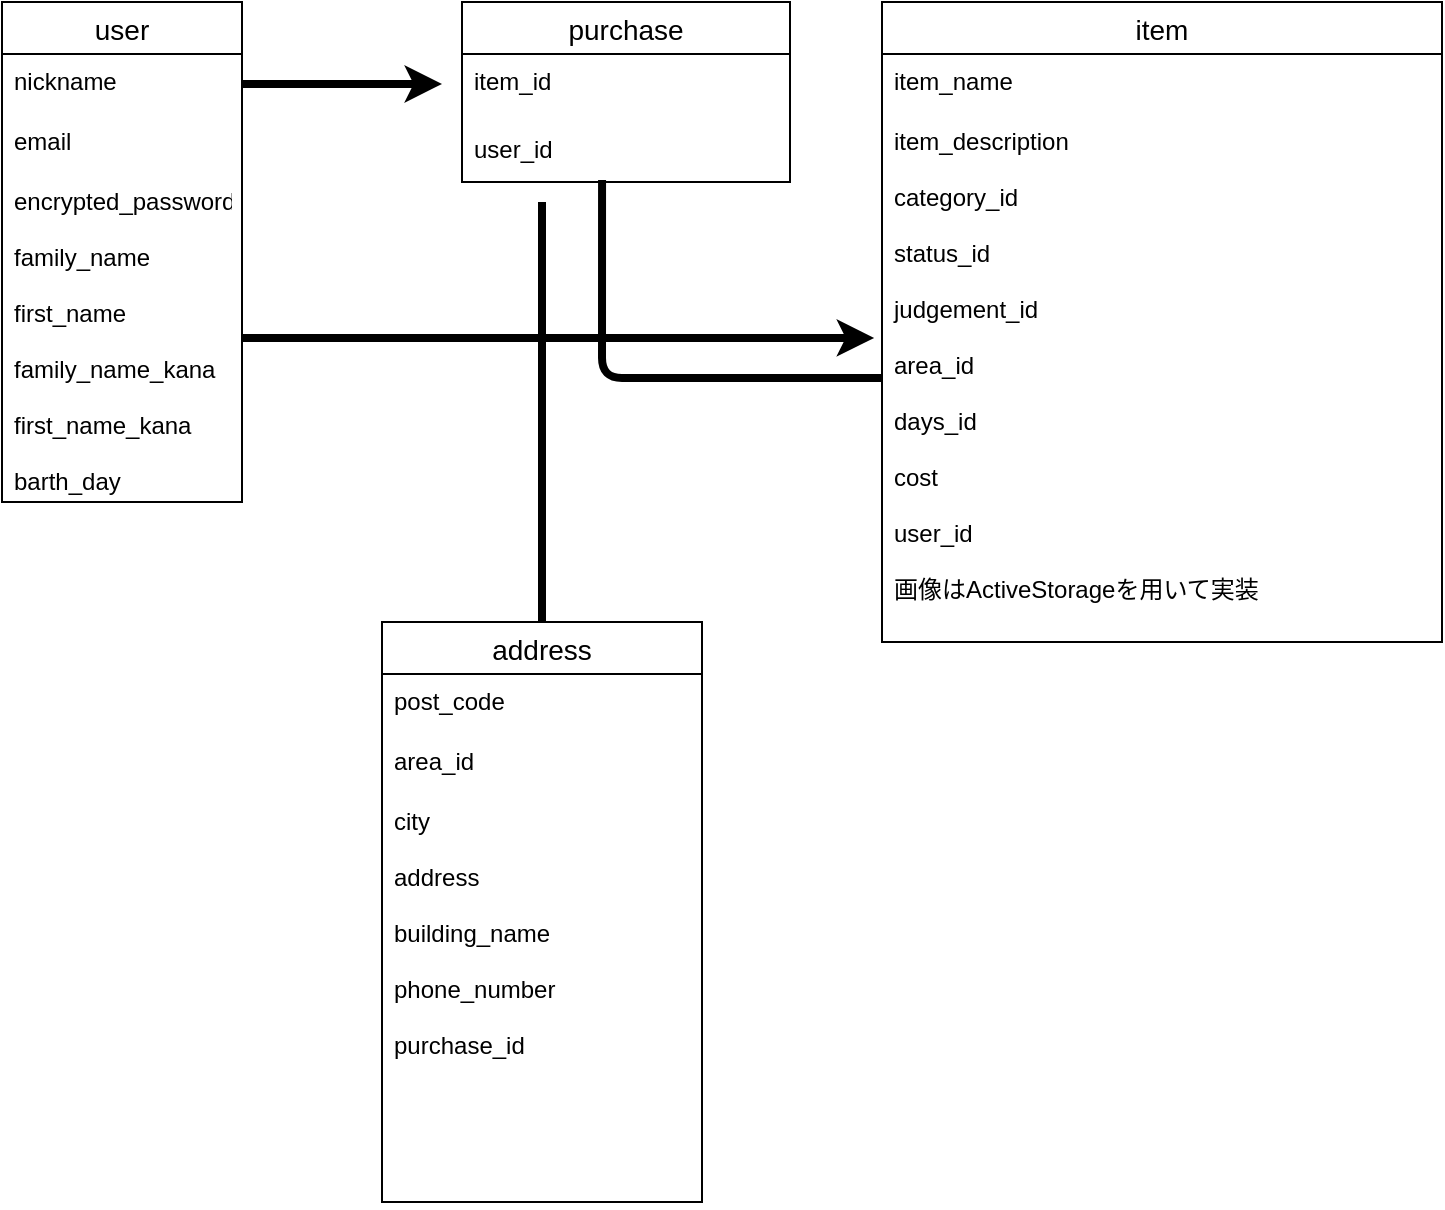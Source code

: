 <mxfile>
    <diagram id="sL88KWXfCHAhzdHElcjd" name="ページ1">
        <mxGraphModel dx="728" dy="568" grid="1" gridSize="10" guides="1" tooltips="1" connect="1" arrows="1" fold="1" page="1" pageScale="1" pageWidth="827" pageHeight="1169" math="0" shadow="0">
            <root>
                <mxCell id="0"/>
                <mxCell id="1" parent="0"/>
                <mxCell id="53" value="user" style="swimlane;fontStyle=0;childLayout=stackLayout;horizontal=1;startSize=26;horizontalStack=0;resizeParent=1;resizeParentMax=0;resizeLast=0;collapsible=1;marginBottom=0;align=center;fontSize=14;" parent="1" vertex="1">
                    <mxGeometry y="10" width="120" height="250" as="geometry"/>
                </mxCell>
                <mxCell id="54" value="nickname" style="text;strokeColor=none;fillColor=none;spacingLeft=4;spacingRight=4;overflow=hidden;rotatable=0;points=[[0,0.5],[1,0.5]];portConstraint=eastwest;fontSize=12;" parent="53" vertex="1">
                    <mxGeometry y="26" width="120" height="30" as="geometry"/>
                </mxCell>
                <mxCell id="55" value="email" style="text;strokeColor=none;fillColor=none;spacingLeft=4;spacingRight=4;overflow=hidden;rotatable=0;points=[[0,0.5],[1,0.5]];portConstraint=eastwest;fontSize=12;" parent="53" vertex="1">
                    <mxGeometry y="56" width="120" height="30" as="geometry"/>
                </mxCell>
                <mxCell id="56" value="encrypted_password&#10;&#10;family_name&#10;&#10;first_name&#10;&#10;family_name_kana&#10;&#10;first_name_kana&#10;&#10;barth_day&#10;" style="text;strokeColor=none;fillColor=none;spacingLeft=4;spacingRight=4;overflow=hidden;rotatable=0;points=[[0,0.5],[1,0.5]];portConstraint=eastwest;fontSize=12;" parent="53" vertex="1">
                    <mxGeometry y="86" width="120" height="164" as="geometry"/>
                </mxCell>
                <mxCell id="57" value="item" style="swimlane;fontStyle=0;childLayout=stackLayout;horizontal=1;startSize=26;horizontalStack=0;resizeParent=1;resizeParentMax=0;resizeLast=0;collapsible=1;marginBottom=0;align=center;fontSize=14;" parent="1" vertex="1">
                    <mxGeometry x="440" y="10" width="280" height="320" as="geometry"/>
                </mxCell>
                <mxCell id="58" value="item_name" style="text;strokeColor=none;fillColor=none;spacingLeft=4;spacingRight=4;overflow=hidden;rotatable=0;points=[[0,0.5],[1,0.5]];portConstraint=eastwest;fontSize=12;" parent="57" vertex="1">
                    <mxGeometry y="26" width="280" height="30" as="geometry"/>
                </mxCell>
                <mxCell id="60" value="item_description&#10;&#10;category_id&#10;&#10;status_id&#10;&#10;judgement_id&#10;&#10;area_id&#10;&#10;days_id&#10;&#10;cost&#10;&#10;user_id&#10;&#10;画像はActiveStorageを用いて実装&#10;&#10;" style="text;strokeColor=none;fillColor=none;spacingLeft=4;spacingRight=4;overflow=hidden;rotatable=0;points=[[0,0.5],[1,0.5]];portConstraint=eastwest;fontSize=12;" parent="57" vertex="1">
                    <mxGeometry y="56" width="280" height="264" as="geometry"/>
                </mxCell>
                <mxCell id="104" style="edgeStyle=orthogonalEdgeStyle;rounded=1;orthogonalLoop=1;jettySize=auto;html=1;exitX=0.5;exitY=0;exitDx=0;exitDy=0;endArrow=none;endFill=0;strokeWidth=4;" edge="1" parent="1" source="74">
                    <mxGeometry relative="1" as="geometry">
                        <mxPoint x="270" y="110" as="targetPoint"/>
                    </mxGeometry>
                </mxCell>
                <mxCell id="74" value="address" style="swimlane;fontStyle=0;childLayout=stackLayout;horizontal=1;startSize=26;horizontalStack=0;resizeParent=1;resizeParentMax=0;resizeLast=0;collapsible=1;marginBottom=0;align=center;fontSize=14;" parent="1" vertex="1">
                    <mxGeometry x="190" y="320" width="160" height="290" as="geometry"/>
                </mxCell>
                <mxCell id="75" value="post_code" style="text;strokeColor=none;fillColor=none;spacingLeft=4;spacingRight=4;overflow=hidden;rotatable=0;points=[[0,0.5],[1,0.5]];portConstraint=eastwest;fontSize=12;" parent="74" vertex="1">
                    <mxGeometry y="26" width="160" height="30" as="geometry"/>
                </mxCell>
                <mxCell id="76" value="area_id" style="text;strokeColor=none;fillColor=none;spacingLeft=4;spacingRight=4;overflow=hidden;rotatable=0;points=[[0,0.5],[1,0.5]];portConstraint=eastwest;fontSize=12;" parent="74" vertex="1">
                    <mxGeometry y="56" width="160" height="30" as="geometry"/>
                </mxCell>
                <mxCell id="77" value="city&#10;&#10;address&#10;&#10;building_name&#10;&#10;phone_number&#10;&#10;purchase_id&#10;" style="text;strokeColor=none;fillColor=none;spacingLeft=4;spacingRight=4;overflow=hidden;rotatable=0;points=[[0,0.5],[1,0.5]];portConstraint=eastwest;fontSize=12;" parent="74" vertex="1">
                    <mxGeometry y="86" width="160" height="204" as="geometry"/>
                </mxCell>
                <mxCell id="79" value="purchase" style="swimlane;fontStyle=0;childLayout=stackLayout;horizontal=1;startSize=26;horizontalStack=0;resizeParent=1;resizeParentMax=0;resizeLast=0;collapsible=1;marginBottom=0;align=center;fontSize=14;" parent="1" vertex="1">
                    <mxGeometry x="230" y="10" width="164" height="90" as="geometry"/>
                </mxCell>
                <mxCell id="80" value="item_id" style="text;strokeColor=none;fillColor=none;spacingLeft=4;spacingRight=4;overflow=hidden;rotatable=0;points=[[0,0.5],[1,0.5]];portConstraint=eastwest;fontSize=12;" parent="79" vertex="1">
                    <mxGeometry y="26" width="164" height="34" as="geometry"/>
                </mxCell>
                <mxCell id="81" value="user_id" style="text;strokeColor=none;fillColor=none;spacingLeft=4;spacingRight=4;overflow=hidden;rotatable=0;points=[[0,0.5],[1,0.5]];portConstraint=eastwest;fontSize=12;" parent="79" vertex="1">
                    <mxGeometry y="60" width="164" height="30" as="geometry"/>
                </mxCell>
                <mxCell id="101" style="edgeStyle=orthogonalEdgeStyle;rounded=0;orthogonalLoop=1;jettySize=auto;html=1;exitX=1;exitY=0.5;exitDx=0;exitDy=0;endArrow=classic;endFill=1;strokeWidth=4;" edge="1" parent="1" source="54">
                    <mxGeometry relative="1" as="geometry">
                        <mxPoint x="220" y="51" as="targetPoint"/>
                    </mxGeometry>
                </mxCell>
                <mxCell id="102" style="edgeStyle=orthogonalEdgeStyle;rounded=1;orthogonalLoop=1;jettySize=auto;html=1;exitX=1;exitY=0.5;exitDx=0;exitDy=0;entryX=-0.014;entryY=0.424;entryDx=0;entryDy=0;entryPerimeter=0;endArrow=classic;endFill=1;strokeWidth=4;" edge="1" parent="1" source="56" target="60">
                    <mxGeometry relative="1" as="geometry"/>
                </mxCell>
                <mxCell id="103" style="edgeStyle=orthogonalEdgeStyle;rounded=1;orthogonalLoop=1;jettySize=auto;html=1;exitX=0;exitY=0.5;exitDx=0;exitDy=0;entryX=0.427;entryY=0.967;entryDx=0;entryDy=0;entryPerimeter=0;endArrow=none;endFill=0;strokeWidth=4;" edge="1" parent="1" source="60" target="81">
                    <mxGeometry relative="1" as="geometry"/>
                </mxCell>
            </root>
        </mxGraphModel>
    </diagram>
</mxfile>